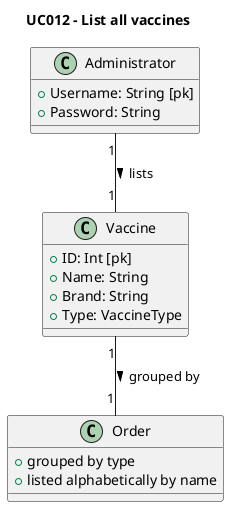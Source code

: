 @startuml
'skinparam monochrome true
'skinparam shadowing false

title UC012 - List all vaccines

class Administrator {
    +Username: String [pk]
    +Password: String
}

class Vaccine {
    +ID: Int [pk]
    +Name: String
    +Brand: String
    +Type: VaccineType
}

class Order {
    +  grouped by type
    +  listed alphabetically by name
}

' Relationships
Administrator "1" -- "1" Vaccine : lists >
Vaccine "1" -- "1" Order : grouped by >

@enduml
